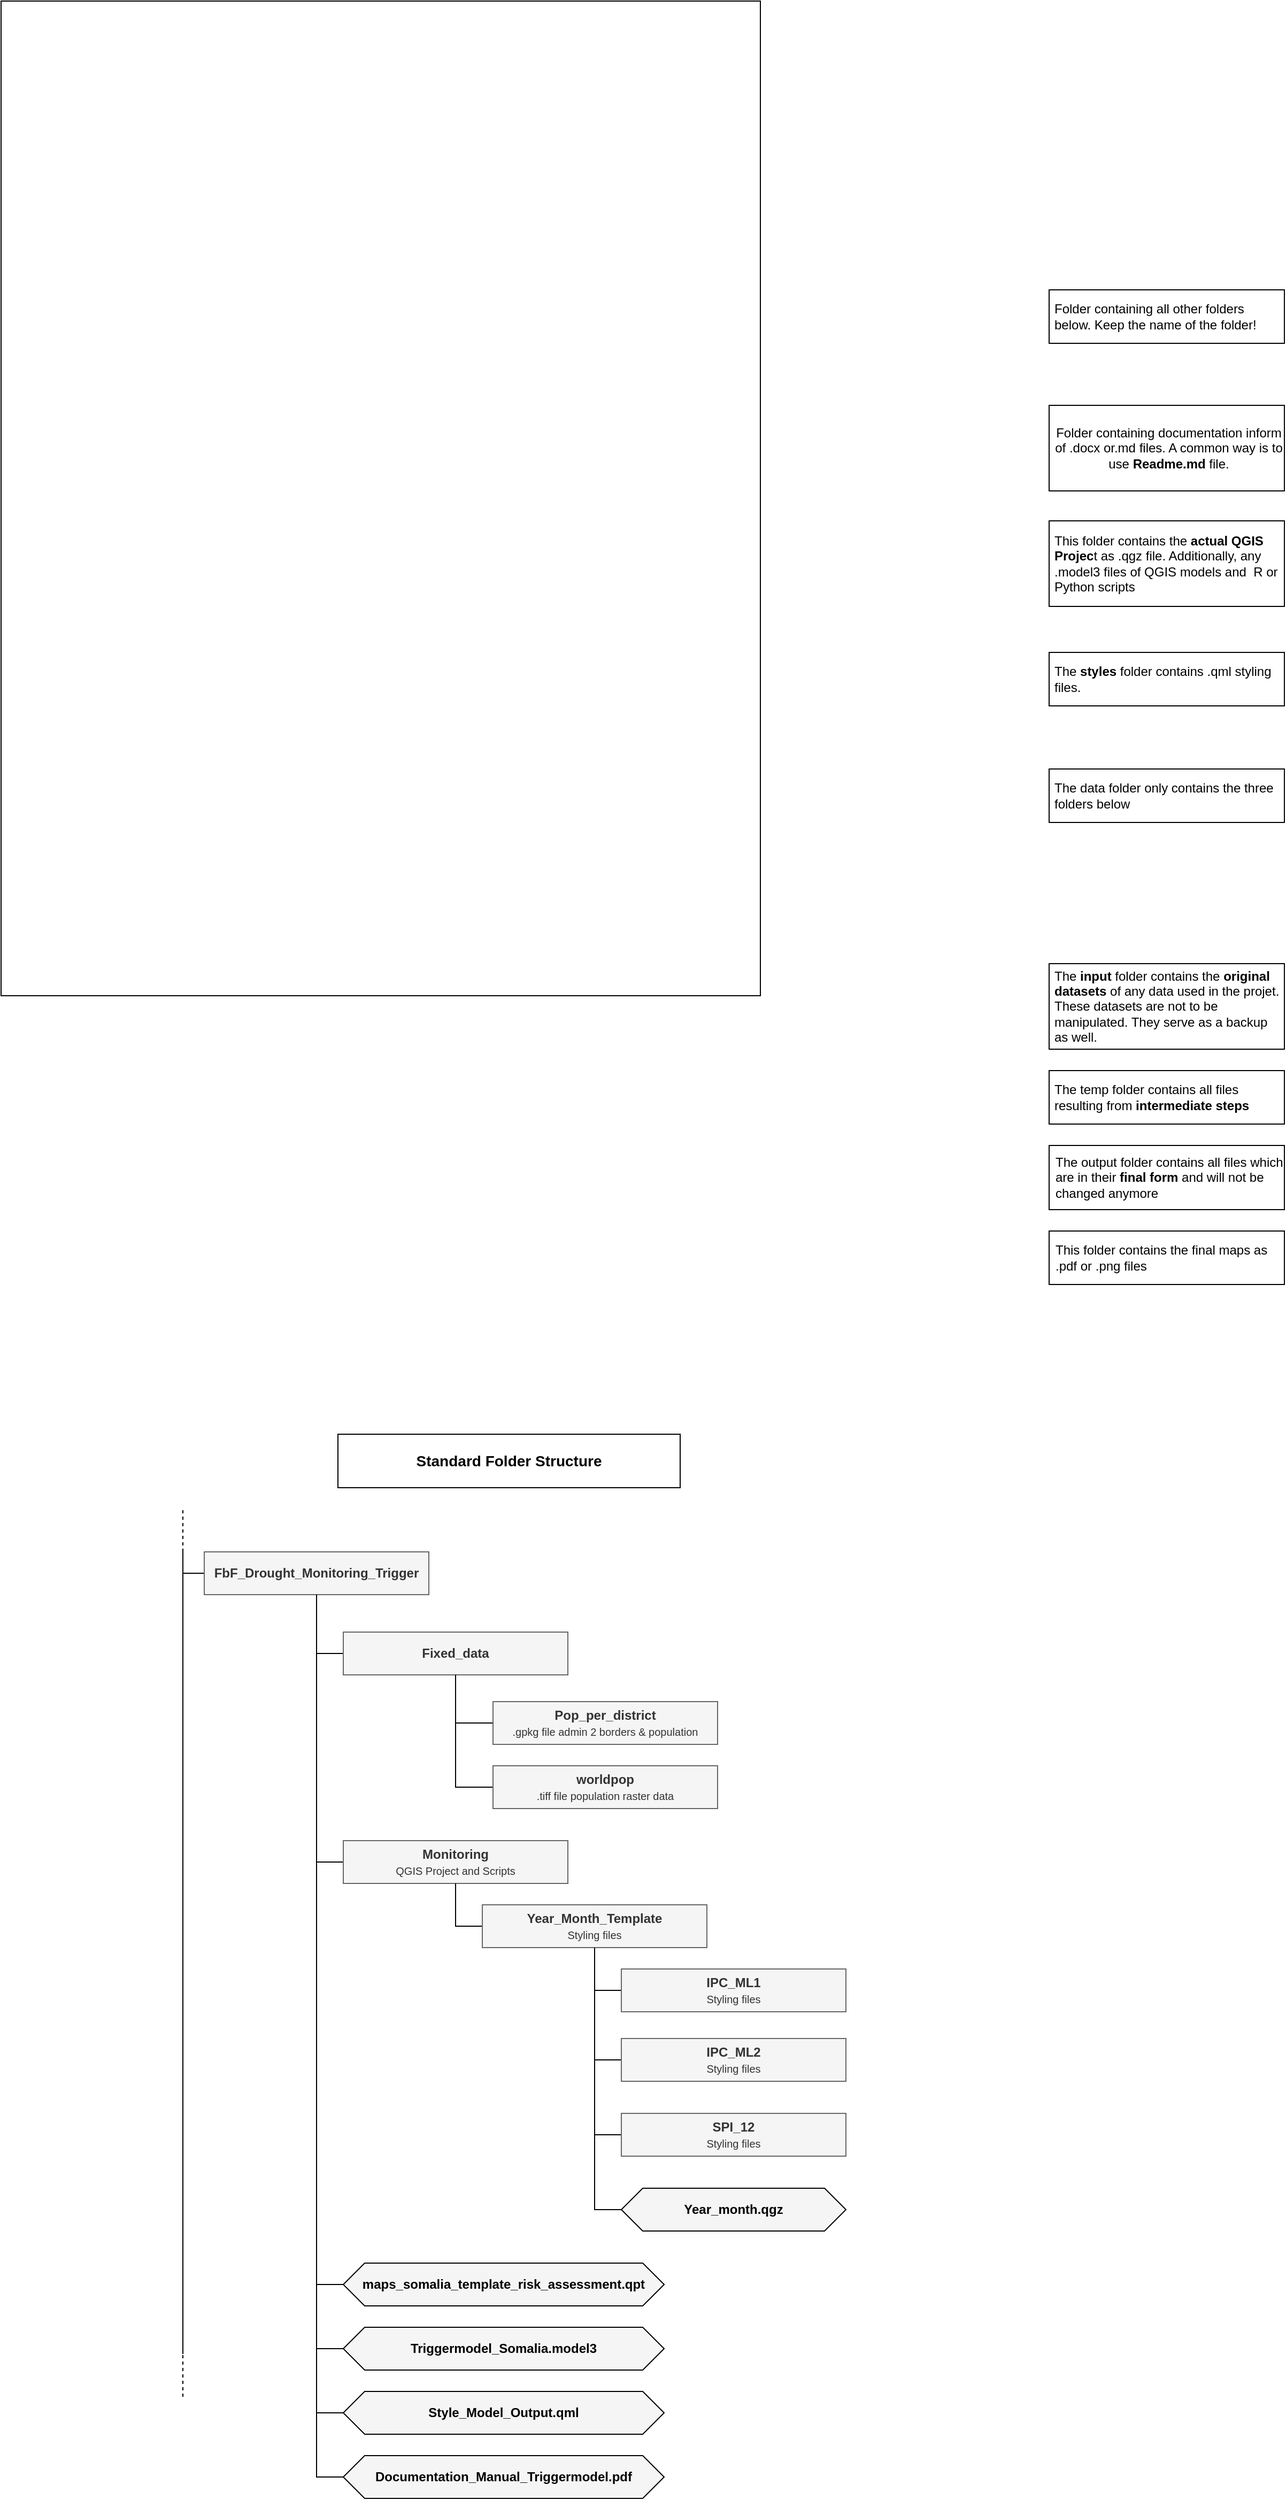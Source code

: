 <mxfile version="22.1.4" type="github">
  <diagram name="Seite-1" id="DYmZpvFpW-R7Gg1HzHR1">
    <mxGraphModel dx="882" dy="2327" grid="1" gridSize="10" guides="1" tooltips="1" connect="1" arrows="1" fold="1" page="1" pageScale="1" pageWidth="827" pageHeight="1169" math="0" shadow="0">
      <root>
        <mxCell id="0" />
        <mxCell id="1" parent="0" />
        <mxCell id="rBDyEaz7XUgaB_4zMnyu-2" value="" style="rounded=0;whiteSpace=wrap;html=1;" parent="1" vertex="1">
          <mxGeometry x="70" y="-1120" width="710" height="930" as="geometry" />
        </mxCell>
        <mxCell id="rBDyEaz7XUgaB_4zMnyu-3" value="" style="endArrow=none;html=1;rounded=0;" parent="1" edge="1">
          <mxGeometry width="50" height="50" relative="1" as="geometry">
            <mxPoint x="240" y="1080" as="sourcePoint" />
            <mxPoint x="240" y="330" as="targetPoint" />
          </mxGeometry>
        </mxCell>
        <mxCell id="rBDyEaz7XUgaB_4zMnyu-4" value="" style="endArrow=none;dashed=1;html=1;rounded=0;" parent="1" edge="1">
          <mxGeometry width="50" height="50" relative="1" as="geometry">
            <mxPoint x="240" y="330" as="sourcePoint" />
            <mxPoint x="240" y="290" as="targetPoint" />
          </mxGeometry>
        </mxCell>
        <mxCell id="rBDyEaz7XUgaB_4zMnyu-5" style="edgeStyle=orthogonalEdgeStyle;rounded=0;orthogonalLoop=1;jettySize=auto;html=1;endArrow=none;endFill=0;" parent="1" source="rBDyEaz7XUgaB_4zMnyu-6" edge="1">
          <mxGeometry relative="1" as="geometry">
            <mxPoint x="240" y="350" as="targetPoint" />
          </mxGeometry>
        </mxCell>
        <mxCell id="rBDyEaz7XUgaB_4zMnyu-6" value="&lt;b&gt;FbF_Drought_Monitoring_Trigger&lt;/b&gt;" style="rounded=0;whiteSpace=wrap;html=1;fillColor=#f5f5f5;fontColor=#333333;strokeColor=#666666;fontStyle=0" parent="1" vertex="1">
          <mxGeometry x="260" y="330" width="210" height="40" as="geometry" />
        </mxCell>
        <mxCell id="8eLrpo6SyWcruf2TeNTN-20" style="edgeStyle=orthogonalEdgeStyle;rounded=0;orthogonalLoop=1;jettySize=auto;html=1;entryX=0.5;entryY=1;entryDx=0;entryDy=0;exitX=0;exitY=0.5;exitDx=0;exitDy=0;endArrow=none;endFill=0;" edge="1" parent="1" source="rBDyEaz7XUgaB_4zMnyu-8" target="rBDyEaz7XUgaB_4zMnyu-6">
          <mxGeometry relative="1" as="geometry" />
        </mxCell>
        <mxCell id="rBDyEaz7XUgaB_4zMnyu-8" value="&lt;font style=&quot;&quot;&gt;&lt;b&gt;Fixed_data&lt;/b&gt;&lt;br&gt;&lt;/font&gt;" style="rounded=0;whiteSpace=wrap;html=1;fillColor=#f5f5f5;fontColor=#333333;strokeColor=#666666;fontStyle=0" parent="1" vertex="1">
          <mxGeometry x="390" y="405" width="210" height="40" as="geometry" />
        </mxCell>
        <mxCell id="8eLrpo6SyWcruf2TeNTN-21" style="edgeStyle=orthogonalEdgeStyle;rounded=0;orthogonalLoop=1;jettySize=auto;html=1;entryX=0.5;entryY=1;entryDx=0;entryDy=0;exitX=0;exitY=0.5;exitDx=0;exitDy=0;endArrow=none;endFill=0;" edge="1" parent="1" source="rBDyEaz7XUgaB_4zMnyu-10" target="rBDyEaz7XUgaB_4zMnyu-6">
          <mxGeometry relative="1" as="geometry" />
        </mxCell>
        <mxCell id="rBDyEaz7XUgaB_4zMnyu-10" value="&lt;font style=&quot;&quot;&gt;&lt;font style=&quot;&quot;&gt;&lt;b&gt;Monitoring&lt;br&gt;&lt;/b&gt;&lt;/font&gt;&lt;font style=&quot;font-size: 10px;&quot;&gt;QGIS Project and Scripts&lt;/font&gt;&lt;/font&gt;" style="rounded=0;whiteSpace=wrap;html=1;fillColor=#f5f5f5;fontColor=#333333;strokeColor=#666666;fontStyle=0" parent="1" vertex="1">
          <mxGeometry x="390" y="600" width="210" height="40" as="geometry" />
        </mxCell>
        <mxCell id="rBDyEaz7XUgaB_4zMnyu-11" style="edgeStyle=orthogonalEdgeStyle;rounded=0;orthogonalLoop=1;jettySize=auto;html=1;entryX=0.5;entryY=1;entryDx=0;entryDy=0;exitX=0;exitY=0.5;exitDx=0;exitDy=0;endArrow=none;endFill=0;" parent="1" source="rBDyEaz7XUgaB_4zMnyu-12" target="rBDyEaz7XUgaB_4zMnyu-10" edge="1">
          <mxGeometry relative="1" as="geometry" />
        </mxCell>
        <mxCell id="rBDyEaz7XUgaB_4zMnyu-12" value="&lt;font style=&quot;&quot;&gt;&lt;font style=&quot;&quot;&gt;&lt;b&gt;Year_Month_Template&lt;br&gt;&lt;/b&gt;&lt;/font&gt;&lt;span style=&quot;font-size: 10px;&quot;&gt;Styling files&lt;/span&gt;&lt;br&gt;&lt;/font&gt;" style="rounded=0;whiteSpace=wrap;html=1;fillColor=#f5f5f5;fontColor=#333333;strokeColor=#666666;fontStyle=0" parent="1" vertex="1">
          <mxGeometry x="520" y="660" width="210" height="40" as="geometry" />
        </mxCell>
        <mxCell id="rBDyEaz7XUgaB_4zMnyu-23" value="&lt;p class=&quot;MsoNormal&quot;&gt;&lt;font size=&quot;1&quot; style=&quot;&quot;&gt;&lt;b style=&quot;font-size: 14px;&quot;&gt;Standard Folder Structure&lt;/b&gt;&lt;/font&gt;&lt;/p&gt;" style="rounded=0;whiteSpace=wrap;html=1;" parent="1" vertex="1">
          <mxGeometry x="385" y="220" width="320" height="50" as="geometry" />
        </mxCell>
        <mxCell id="rBDyEaz7XUgaB_4zMnyu-25" value="&lt;p style=&quot;text-align: left;&quot; class=&quot;MsoNormal&quot;&gt;Folder containing all other folders below. Keep the name of the folder!&lt;/p&gt;" style="rounded=0;whiteSpace=wrap;html=1;spacingLeft=4;" parent="1" vertex="1">
          <mxGeometry x="1050" y="-850" width="220" height="50" as="geometry" />
        </mxCell>
        <mxCell id="rBDyEaz7XUgaB_4zMnyu-27" value="&lt;p class=&quot;MsoNormal&quot;&gt;Folder containing documentation inform of .docx or.md files. A common way is to use &lt;b&gt;Readme.md&lt;/b&gt; file.&lt;/p&gt;" style="rounded=0;whiteSpace=wrap;html=1;spacingLeft=4;" parent="1" vertex="1">
          <mxGeometry x="1050" y="-742" width="220" height="80" as="geometry" />
        </mxCell>
        <mxCell id="rBDyEaz7XUgaB_4zMnyu-29" value="&lt;p style=&quot;text-align: left;&quot; class=&quot;MsoNormal&quot;&gt;This folder contains the &lt;b&gt;actual QGIS Projec&lt;/b&gt;t as .qgz file. Additionally, any .model3 files of QGIS models and&amp;nbsp; R or Python scripts&lt;br&gt;&lt;/p&gt;" style="rounded=0;whiteSpace=wrap;html=1;spacingLeft=4;" parent="1" vertex="1">
          <mxGeometry x="1050" y="-634" width="220" height="80" as="geometry" />
        </mxCell>
        <mxCell id="rBDyEaz7XUgaB_4zMnyu-31" value="&lt;p style=&quot;text-align: left;&quot; class=&quot;MsoNormal&quot;&gt;The &lt;b&gt;styles&lt;/b&gt; folder contains .qml styling files.&amp;nbsp;&lt;/p&gt;" style="rounded=0;whiteSpace=wrap;html=1;spacingLeft=4;" parent="1" vertex="1">
          <mxGeometry x="1050" y="-511" width="220" height="50" as="geometry" />
        </mxCell>
        <mxCell id="rBDyEaz7XUgaB_4zMnyu-33" value="&lt;p style=&quot;text-align: left;&quot; class=&quot;MsoNormal&quot;&gt;The&lt;b&gt; &lt;/b&gt;data folder only contains the three folders below&lt;/p&gt;" style="rounded=0;whiteSpace=wrap;html=1;spacingLeft=4;" parent="1" vertex="1">
          <mxGeometry x="1050" y="-402" width="220" height="50" as="geometry" />
        </mxCell>
        <mxCell id="rBDyEaz7XUgaB_4zMnyu-35" value="&lt;p style=&quot;text-align: left;&quot; class=&quot;MsoNormal&quot;&gt;The &lt;b&gt;input &lt;/b&gt;folder contains the &lt;b&gt;original datasets&lt;/b&gt; of any data used in the projet.&lt;br&gt;These datasets are not to be manipulated. They serve as a backup as well.&lt;/p&gt;" style="rounded=0;whiteSpace=wrap;html=1;spacingLeft=4;" parent="1" vertex="1">
          <mxGeometry x="1050" y="-220" width="220" height="80" as="geometry" />
        </mxCell>
        <mxCell id="rBDyEaz7XUgaB_4zMnyu-37" value="&lt;p style=&quot;text-align: left;&quot; class=&quot;MsoNormal&quot;&gt;The temp folder contains all files resulting from &lt;b&gt;intermediate steps&lt;/b&gt;&lt;/p&gt;" style="rounded=0;whiteSpace=wrap;html=1;spacingLeft=4;" parent="1" vertex="1">
          <mxGeometry x="1050" y="-120" width="220" height="50" as="geometry" />
        </mxCell>
        <mxCell id="rBDyEaz7XUgaB_4zMnyu-39" value="&lt;p style=&quot;&quot; class=&quot;MsoNormal&quot;&gt;The output folder contains all files which are in their &lt;b&gt;final form&lt;/b&gt; and will not be changed anymore&lt;br&gt;&lt;/p&gt;" style="rounded=0;whiteSpace=wrap;html=1;spacingLeft=4;align=left;" parent="1" vertex="1">
          <mxGeometry x="1050" y="-50" width="220" height="60" as="geometry" />
        </mxCell>
        <mxCell id="rBDyEaz7XUgaB_4zMnyu-41" value="&lt;p class=&quot;MsoNormal&quot;&gt;This folder contains the final maps as .pdf or .png files&lt;/p&gt;" style="rounded=0;whiteSpace=wrap;html=1;spacingLeft=4;align=left;" parent="1" vertex="1">
          <mxGeometry x="1050" y="30" width="220" height="50" as="geometry" />
        </mxCell>
        <mxCell id="rBDyEaz7XUgaB_4zMnyu-42" value="" style="endArrow=none;dashed=1;html=1;rounded=0;" parent="1" edge="1">
          <mxGeometry width="50" height="50" relative="1" as="geometry">
            <mxPoint x="240" y="1120" as="sourcePoint" />
            <mxPoint x="240" y="1070" as="targetPoint" />
          </mxGeometry>
        </mxCell>
        <mxCell id="8eLrpo6SyWcruf2TeNTN-4" style="edgeStyle=orthogonalEdgeStyle;rounded=0;orthogonalLoop=1;jettySize=auto;html=1;entryX=0.5;entryY=1;entryDx=0;entryDy=0;exitX=0;exitY=0.5;exitDx=0;exitDy=0;endArrow=none;endFill=0;" edge="1" parent="1" source="DHKMJk7bjbN0Lc8U2Itu-2" target="rBDyEaz7XUgaB_4zMnyu-6">
          <mxGeometry relative="1" as="geometry" />
        </mxCell>
        <mxCell id="DHKMJk7bjbN0Lc8U2Itu-2" value="maps_somalia_template_risk_assessment.qpt" style="shape=hexagon;perimeter=hexagonPerimeter2;whiteSpace=wrap;html=1;fixedSize=1;fillColor=#F5F5F5;fontStyle=1" parent="1" vertex="1">
          <mxGeometry x="390" y="995" width="300" height="40" as="geometry" />
        </mxCell>
        <mxCell id="8eLrpo6SyWcruf2TeNTN-5" style="edgeStyle=orthogonalEdgeStyle;rounded=0;orthogonalLoop=1;jettySize=auto;html=1;entryX=0.5;entryY=1;entryDx=0;entryDy=0;exitX=0;exitY=0.5;exitDx=0;exitDy=0;endArrow=none;endFill=0;" edge="1" parent="1" source="DHKMJk7bjbN0Lc8U2Itu-9" target="rBDyEaz7XUgaB_4zMnyu-6">
          <mxGeometry relative="1" as="geometry" />
        </mxCell>
        <mxCell id="DHKMJk7bjbN0Lc8U2Itu-9" value="Triggermodel_Somalia.model3" style="shape=hexagon;perimeter=hexagonPerimeter2;whiteSpace=wrap;html=1;fixedSize=1;fillColor=#F5F5F5;fontStyle=1" parent="1" vertex="1">
          <mxGeometry x="390" y="1055" width="300" height="40" as="geometry" />
        </mxCell>
        <mxCell id="8eLrpo6SyWcruf2TeNTN-6" style="edgeStyle=orthogonalEdgeStyle;rounded=0;orthogonalLoop=1;jettySize=auto;html=1;entryX=0.5;entryY=1;entryDx=0;entryDy=0;exitX=0;exitY=0.5;exitDx=0;exitDy=0;endArrow=none;endFill=0;" edge="1" parent="1" source="DHKMJk7bjbN0Lc8U2Itu-10" target="rBDyEaz7XUgaB_4zMnyu-6">
          <mxGeometry relative="1" as="geometry" />
        </mxCell>
        <mxCell id="DHKMJk7bjbN0Lc8U2Itu-10" value="Style_Model_Output.qml" style="shape=hexagon;perimeter=hexagonPerimeter2;whiteSpace=wrap;html=1;fixedSize=1;fillColor=#F5F5F5;fontStyle=1" parent="1" vertex="1">
          <mxGeometry x="390" y="1115" width="300" height="40" as="geometry" />
        </mxCell>
        <mxCell id="8eLrpo6SyWcruf2TeNTN-7" style="edgeStyle=orthogonalEdgeStyle;rounded=0;orthogonalLoop=1;jettySize=auto;html=1;entryX=0.5;entryY=1;entryDx=0;entryDy=0;exitX=0;exitY=0.5;exitDx=0;exitDy=0;endArrow=none;endFill=0;" edge="1" parent="1" source="8eLrpo6SyWcruf2TeNTN-1" target="rBDyEaz7XUgaB_4zMnyu-6">
          <mxGeometry relative="1" as="geometry" />
        </mxCell>
        <mxCell id="8eLrpo6SyWcruf2TeNTN-1" value="&lt;p class=&quot;MsoNormal&quot;&gt;Documentation_Manual_Triggermodel.pdf&lt;/p&gt;" style="shape=hexagon;perimeter=hexagonPerimeter2;whiteSpace=wrap;html=1;fixedSize=1;fillColor=#F5F5F5;fontStyle=1" vertex="1" parent="1">
          <mxGeometry x="390" y="1175" width="300" height="40" as="geometry" />
        </mxCell>
        <mxCell id="8eLrpo6SyWcruf2TeNTN-15" style="edgeStyle=orthogonalEdgeStyle;rounded=0;orthogonalLoop=1;jettySize=auto;html=1;entryX=0.5;entryY=1;entryDx=0;entryDy=0;exitX=0;exitY=0.5;exitDx=0;exitDy=0;endArrow=none;endFill=0;" edge="1" parent="1" source="8eLrpo6SyWcruf2TeNTN-11" target="rBDyEaz7XUgaB_4zMnyu-12">
          <mxGeometry relative="1" as="geometry" />
        </mxCell>
        <mxCell id="8eLrpo6SyWcruf2TeNTN-11" value="&lt;font style=&quot;&quot;&gt;&lt;font style=&quot;&quot;&gt;&lt;b&gt;IPC_ML1&lt;br&gt;&lt;/b&gt;&lt;/font&gt;&lt;span style=&quot;font-size: 10px;&quot;&gt;Styling files&lt;/span&gt;&lt;br&gt;&lt;/font&gt;" style="rounded=0;whiteSpace=wrap;html=1;fillColor=#f5f5f5;fontColor=#333333;strokeColor=#666666;fontStyle=0" vertex="1" parent="1">
          <mxGeometry x="650" y="720" width="210" height="40" as="geometry" />
        </mxCell>
        <mxCell id="8eLrpo6SyWcruf2TeNTN-16" style="edgeStyle=orthogonalEdgeStyle;rounded=0;orthogonalLoop=1;jettySize=auto;html=1;entryX=0.5;entryY=1;entryDx=0;entryDy=0;exitX=0;exitY=0.5;exitDx=0;exitDy=0;endArrow=none;endFill=0;" edge="1" parent="1" source="8eLrpo6SyWcruf2TeNTN-12" target="rBDyEaz7XUgaB_4zMnyu-12">
          <mxGeometry relative="1" as="geometry" />
        </mxCell>
        <mxCell id="8eLrpo6SyWcruf2TeNTN-12" value="&lt;font style=&quot;&quot;&gt;&lt;font style=&quot;&quot;&gt;&lt;b&gt;IPC_ML2&lt;br&gt;&lt;/b&gt;&lt;/font&gt;&lt;span style=&quot;font-size: 10px;&quot;&gt;Styling files&lt;/span&gt;&lt;br&gt;&lt;/font&gt;" style="rounded=0;whiteSpace=wrap;html=1;fillColor=#f5f5f5;fontColor=#333333;strokeColor=#666666;fontStyle=0" vertex="1" parent="1">
          <mxGeometry x="650" y="785" width="210" height="40" as="geometry" />
        </mxCell>
        <mxCell id="8eLrpo6SyWcruf2TeNTN-17" style="edgeStyle=orthogonalEdgeStyle;rounded=0;orthogonalLoop=1;jettySize=auto;html=1;entryX=0.5;entryY=1;entryDx=0;entryDy=0;exitX=0;exitY=0.5;exitDx=0;exitDy=0;endArrow=none;endFill=0;" edge="1" parent="1" source="8eLrpo6SyWcruf2TeNTN-13" target="rBDyEaz7XUgaB_4zMnyu-12">
          <mxGeometry relative="1" as="geometry" />
        </mxCell>
        <mxCell id="8eLrpo6SyWcruf2TeNTN-13" value="&lt;font style=&quot;&quot;&gt;&lt;font style=&quot;&quot;&gt;&lt;b&gt;SPI_12&lt;br&gt;&lt;/b&gt;&lt;/font&gt;&lt;span style=&quot;font-size: 10px;&quot;&gt;Styling files&lt;/span&gt;&lt;br&gt;&lt;/font&gt;" style="rounded=0;whiteSpace=wrap;html=1;fillColor=#f5f5f5;fontColor=#333333;strokeColor=#666666;fontStyle=0" vertex="1" parent="1">
          <mxGeometry x="650" y="855" width="210" height="40" as="geometry" />
        </mxCell>
        <mxCell id="8eLrpo6SyWcruf2TeNTN-19" style="edgeStyle=orthogonalEdgeStyle;rounded=0;orthogonalLoop=1;jettySize=auto;html=1;exitX=0;exitY=0.5;exitDx=0;exitDy=0;endArrow=none;endFill=0;" edge="1" parent="1" source="8eLrpo6SyWcruf2TeNTN-14" target="rBDyEaz7XUgaB_4zMnyu-12">
          <mxGeometry relative="1" as="geometry" />
        </mxCell>
        <mxCell id="8eLrpo6SyWcruf2TeNTN-14" value="Year_month.qgz" style="shape=hexagon;perimeter=hexagonPerimeter2;whiteSpace=wrap;html=1;fixedSize=1;fillColor=#F5F5F5;fontStyle=1" vertex="1" parent="1">
          <mxGeometry x="650" y="925" width="210" height="40" as="geometry" />
        </mxCell>
        <mxCell id="8eLrpo6SyWcruf2TeNTN-31" style="edgeStyle=orthogonalEdgeStyle;rounded=0;orthogonalLoop=1;jettySize=auto;html=1;entryX=0.5;entryY=1;entryDx=0;entryDy=0;exitX=0;exitY=0.5;exitDx=0;exitDy=0;endArrow=none;endFill=0;" edge="1" parent="1" source="8eLrpo6SyWcruf2TeNTN-22" target="rBDyEaz7XUgaB_4zMnyu-8">
          <mxGeometry relative="1" as="geometry" />
        </mxCell>
        <mxCell id="8eLrpo6SyWcruf2TeNTN-22" value="&lt;font style=&quot;&quot;&gt;&lt;b&gt;Pop_per_district&lt;br&gt;&lt;/b&gt;&lt;span style=&quot;font-size: 10px;&quot;&gt;.gpkg file admin 2 borders &amp;amp; population&lt;/span&gt;&lt;br&gt;&lt;/font&gt;" style="rounded=0;whiteSpace=wrap;html=1;fillColor=#f5f5f5;fontColor=#333333;strokeColor=#666666;fontStyle=0" vertex="1" parent="1">
          <mxGeometry x="530" y="470" width="210" height="40" as="geometry" />
        </mxCell>
        <mxCell id="8eLrpo6SyWcruf2TeNTN-33" style="edgeStyle=orthogonalEdgeStyle;rounded=0;orthogonalLoop=1;jettySize=auto;html=1;entryX=0.5;entryY=1;entryDx=0;entryDy=0;exitX=0;exitY=0.5;exitDx=0;exitDy=0;endArrow=none;endFill=0;" edge="1" parent="1" source="8eLrpo6SyWcruf2TeNTN-32" target="rBDyEaz7XUgaB_4zMnyu-8">
          <mxGeometry relative="1" as="geometry" />
        </mxCell>
        <mxCell id="8eLrpo6SyWcruf2TeNTN-32" value="&lt;font style=&quot;&quot;&gt;&lt;b&gt;worldpop&lt;br&gt;&lt;/b&gt;&lt;span style=&quot;font-size: 10px;&quot;&gt;.tiff file population raster data&lt;/span&gt;&lt;br&gt;&lt;/font&gt;" style="rounded=0;whiteSpace=wrap;html=1;fillColor=#f5f5f5;fontColor=#333333;strokeColor=#666666;fontStyle=0" vertex="1" parent="1">
          <mxGeometry x="530" y="530" width="210" height="40" as="geometry" />
        </mxCell>
      </root>
    </mxGraphModel>
  </diagram>
</mxfile>

